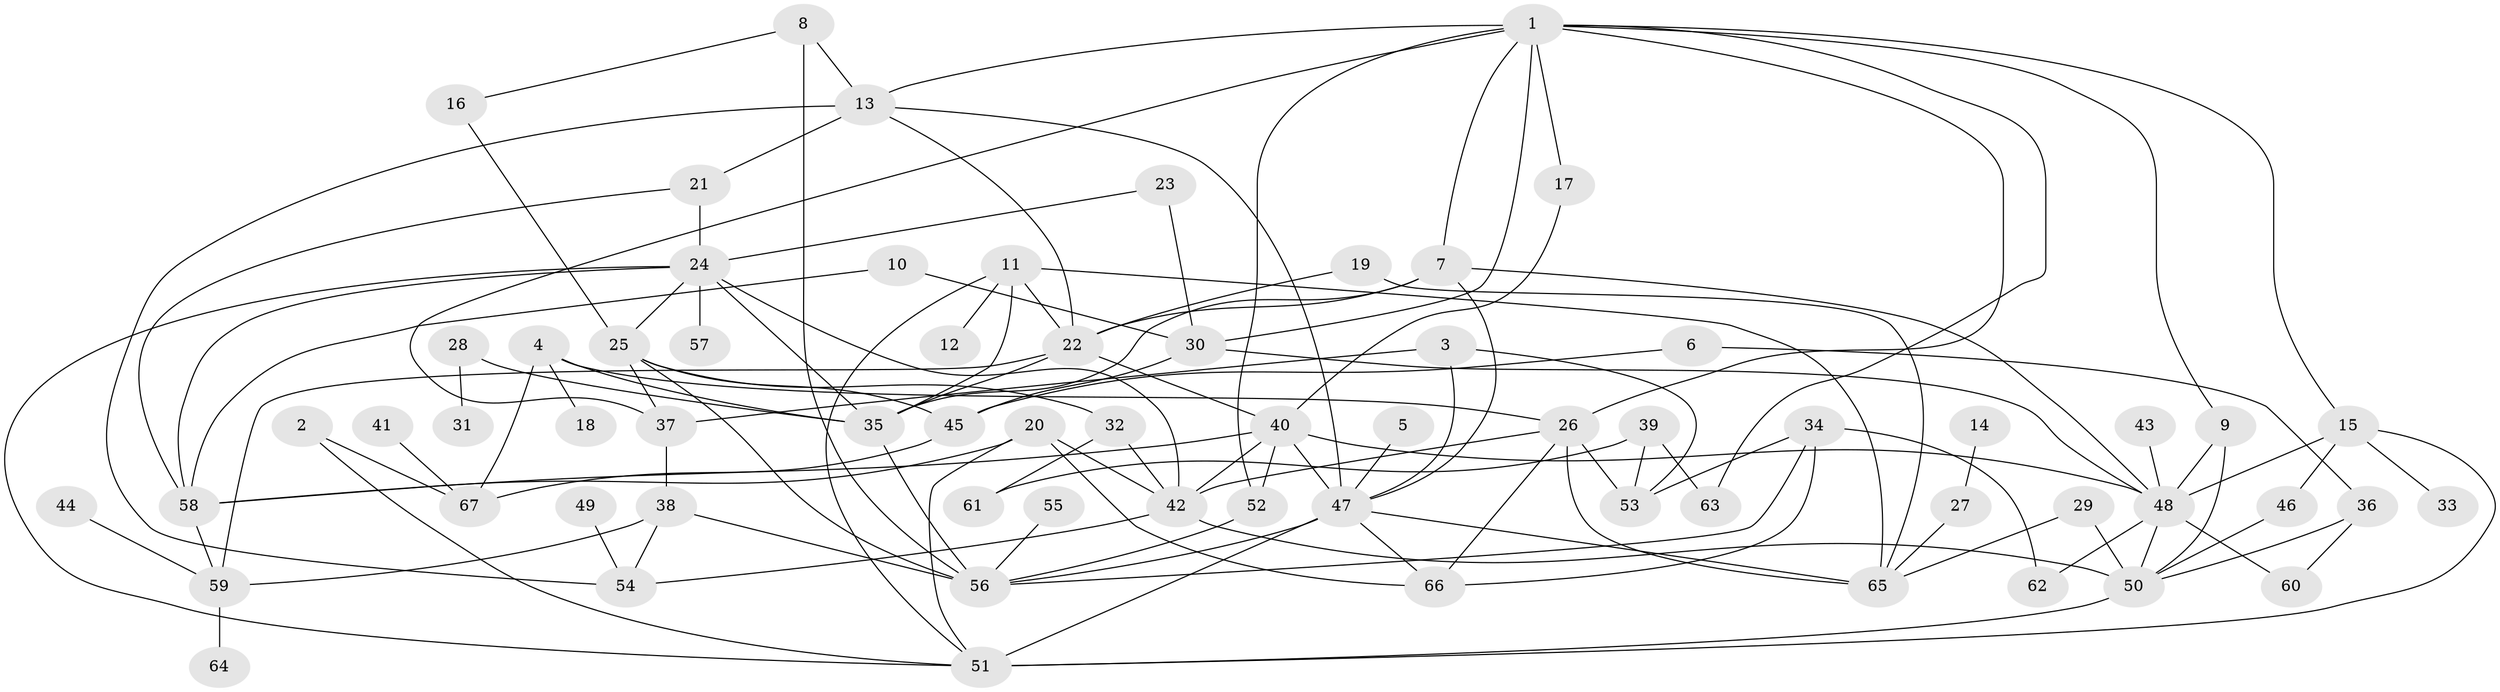 // original degree distribution, {7: 0.03731343283582089, 6: 0.03731343283582089, 5: 0.08955223880597014, 4: 0.1044776119402985, 8: 0.007462686567164179, 3: 0.2462686567164179, 2: 0.26865671641791045, 1: 0.208955223880597}
// Generated by graph-tools (version 1.1) at 2025/49/03/09/25 03:49:17]
// undirected, 67 vertices, 124 edges
graph export_dot {
graph [start="1"]
  node [color=gray90,style=filled];
  1;
  2;
  3;
  4;
  5;
  6;
  7;
  8;
  9;
  10;
  11;
  12;
  13;
  14;
  15;
  16;
  17;
  18;
  19;
  20;
  21;
  22;
  23;
  24;
  25;
  26;
  27;
  28;
  29;
  30;
  31;
  32;
  33;
  34;
  35;
  36;
  37;
  38;
  39;
  40;
  41;
  42;
  43;
  44;
  45;
  46;
  47;
  48;
  49;
  50;
  51;
  52;
  53;
  54;
  55;
  56;
  57;
  58;
  59;
  60;
  61;
  62;
  63;
  64;
  65;
  66;
  67;
  1 -- 7 [weight=1.0];
  1 -- 9 [weight=1.0];
  1 -- 13 [weight=1.0];
  1 -- 15 [weight=1.0];
  1 -- 17 [weight=1.0];
  1 -- 26 [weight=1.0];
  1 -- 30 [weight=1.0];
  1 -- 37 [weight=1.0];
  1 -- 52 [weight=1.0];
  1 -- 63 [weight=1.0];
  2 -- 51 [weight=1.0];
  2 -- 67 [weight=1.0];
  3 -- 37 [weight=1.0];
  3 -- 47 [weight=1.0];
  3 -- 53 [weight=1.0];
  4 -- 18 [weight=1.0];
  4 -- 26 [weight=1.0];
  4 -- 35 [weight=1.0];
  4 -- 67 [weight=1.0];
  5 -- 47 [weight=1.0];
  6 -- 36 [weight=1.0];
  6 -- 45 [weight=1.0];
  7 -- 22 [weight=1.0];
  7 -- 35 [weight=1.0];
  7 -- 47 [weight=1.0];
  7 -- 48 [weight=1.0];
  8 -- 13 [weight=1.0];
  8 -- 16 [weight=1.0];
  8 -- 56 [weight=1.0];
  9 -- 48 [weight=1.0];
  9 -- 50 [weight=1.0];
  10 -- 30 [weight=1.0];
  10 -- 58 [weight=1.0];
  11 -- 12 [weight=1.0];
  11 -- 22 [weight=1.0];
  11 -- 35 [weight=1.0];
  11 -- 51 [weight=1.0];
  11 -- 65 [weight=1.0];
  13 -- 21 [weight=1.0];
  13 -- 22 [weight=1.0];
  13 -- 47 [weight=1.0];
  13 -- 54 [weight=1.0];
  14 -- 27 [weight=1.0];
  15 -- 33 [weight=1.0];
  15 -- 46 [weight=1.0];
  15 -- 48 [weight=1.0];
  15 -- 51 [weight=1.0];
  16 -- 25 [weight=1.0];
  17 -- 40 [weight=1.0];
  19 -- 22 [weight=1.0];
  19 -- 65 [weight=1.0];
  20 -- 42 [weight=1.0];
  20 -- 51 [weight=1.0];
  20 -- 58 [weight=1.0];
  20 -- 66 [weight=1.0];
  21 -- 24 [weight=1.0];
  21 -- 58 [weight=1.0];
  22 -- 35 [weight=1.0];
  22 -- 40 [weight=1.0];
  22 -- 59 [weight=1.0];
  23 -- 24 [weight=1.0];
  23 -- 30 [weight=1.0];
  24 -- 25 [weight=1.0];
  24 -- 35 [weight=1.0];
  24 -- 42 [weight=1.0];
  24 -- 51 [weight=1.0];
  24 -- 57 [weight=1.0];
  24 -- 58 [weight=1.0];
  25 -- 32 [weight=1.0];
  25 -- 37 [weight=1.0];
  25 -- 45 [weight=1.0];
  25 -- 56 [weight=1.0];
  26 -- 42 [weight=1.0];
  26 -- 53 [weight=1.0];
  26 -- 65 [weight=1.0];
  26 -- 66 [weight=1.0];
  27 -- 65 [weight=1.0];
  28 -- 31 [weight=1.0];
  28 -- 35 [weight=1.0];
  29 -- 50 [weight=2.0];
  29 -- 65 [weight=1.0];
  30 -- 45 [weight=1.0];
  30 -- 48 [weight=1.0];
  32 -- 42 [weight=1.0];
  32 -- 61 [weight=1.0];
  34 -- 53 [weight=1.0];
  34 -- 56 [weight=1.0];
  34 -- 62 [weight=1.0];
  34 -- 66 [weight=1.0];
  35 -- 56 [weight=1.0];
  36 -- 50 [weight=1.0];
  36 -- 60 [weight=1.0];
  37 -- 38 [weight=1.0];
  38 -- 54 [weight=1.0];
  38 -- 56 [weight=1.0];
  38 -- 59 [weight=1.0];
  39 -- 53 [weight=1.0];
  39 -- 61 [weight=1.0];
  39 -- 63 [weight=1.0];
  40 -- 42 [weight=1.0];
  40 -- 47 [weight=2.0];
  40 -- 48 [weight=1.0];
  40 -- 52 [weight=1.0];
  40 -- 58 [weight=1.0];
  41 -- 67 [weight=1.0];
  42 -- 50 [weight=1.0];
  42 -- 54 [weight=1.0];
  43 -- 48 [weight=1.0];
  44 -- 59 [weight=1.0];
  45 -- 67 [weight=1.0];
  46 -- 50 [weight=1.0];
  47 -- 51 [weight=2.0];
  47 -- 56 [weight=1.0];
  47 -- 65 [weight=1.0];
  47 -- 66 [weight=1.0];
  48 -- 50 [weight=1.0];
  48 -- 60 [weight=1.0];
  48 -- 62 [weight=1.0];
  49 -- 54 [weight=1.0];
  50 -- 51 [weight=1.0];
  52 -- 56 [weight=1.0];
  55 -- 56 [weight=1.0];
  58 -- 59 [weight=1.0];
  59 -- 64 [weight=1.0];
}
